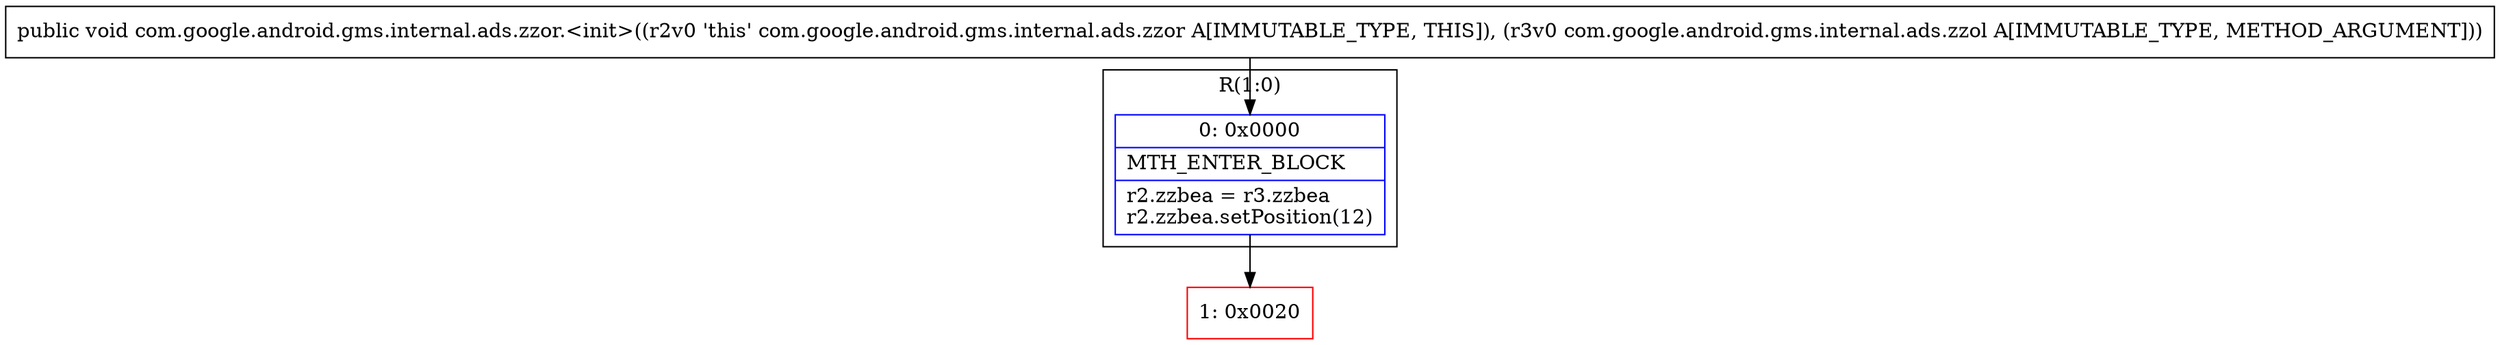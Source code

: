 digraph "CFG forcom.google.android.gms.internal.ads.zzor.\<init\>(Lcom\/google\/android\/gms\/internal\/ads\/zzol;)V" {
subgraph cluster_Region_372356646 {
label = "R(1:0)";
node [shape=record,color=blue];
Node_0 [shape=record,label="{0\:\ 0x0000|MTH_ENTER_BLOCK\l|r2.zzbea = r3.zzbea\lr2.zzbea.setPosition(12)\l}"];
}
Node_1 [shape=record,color=red,label="{1\:\ 0x0020}"];
MethodNode[shape=record,label="{public void com.google.android.gms.internal.ads.zzor.\<init\>((r2v0 'this' com.google.android.gms.internal.ads.zzor A[IMMUTABLE_TYPE, THIS]), (r3v0 com.google.android.gms.internal.ads.zzol A[IMMUTABLE_TYPE, METHOD_ARGUMENT])) }"];
MethodNode -> Node_0;
Node_0 -> Node_1;
}

